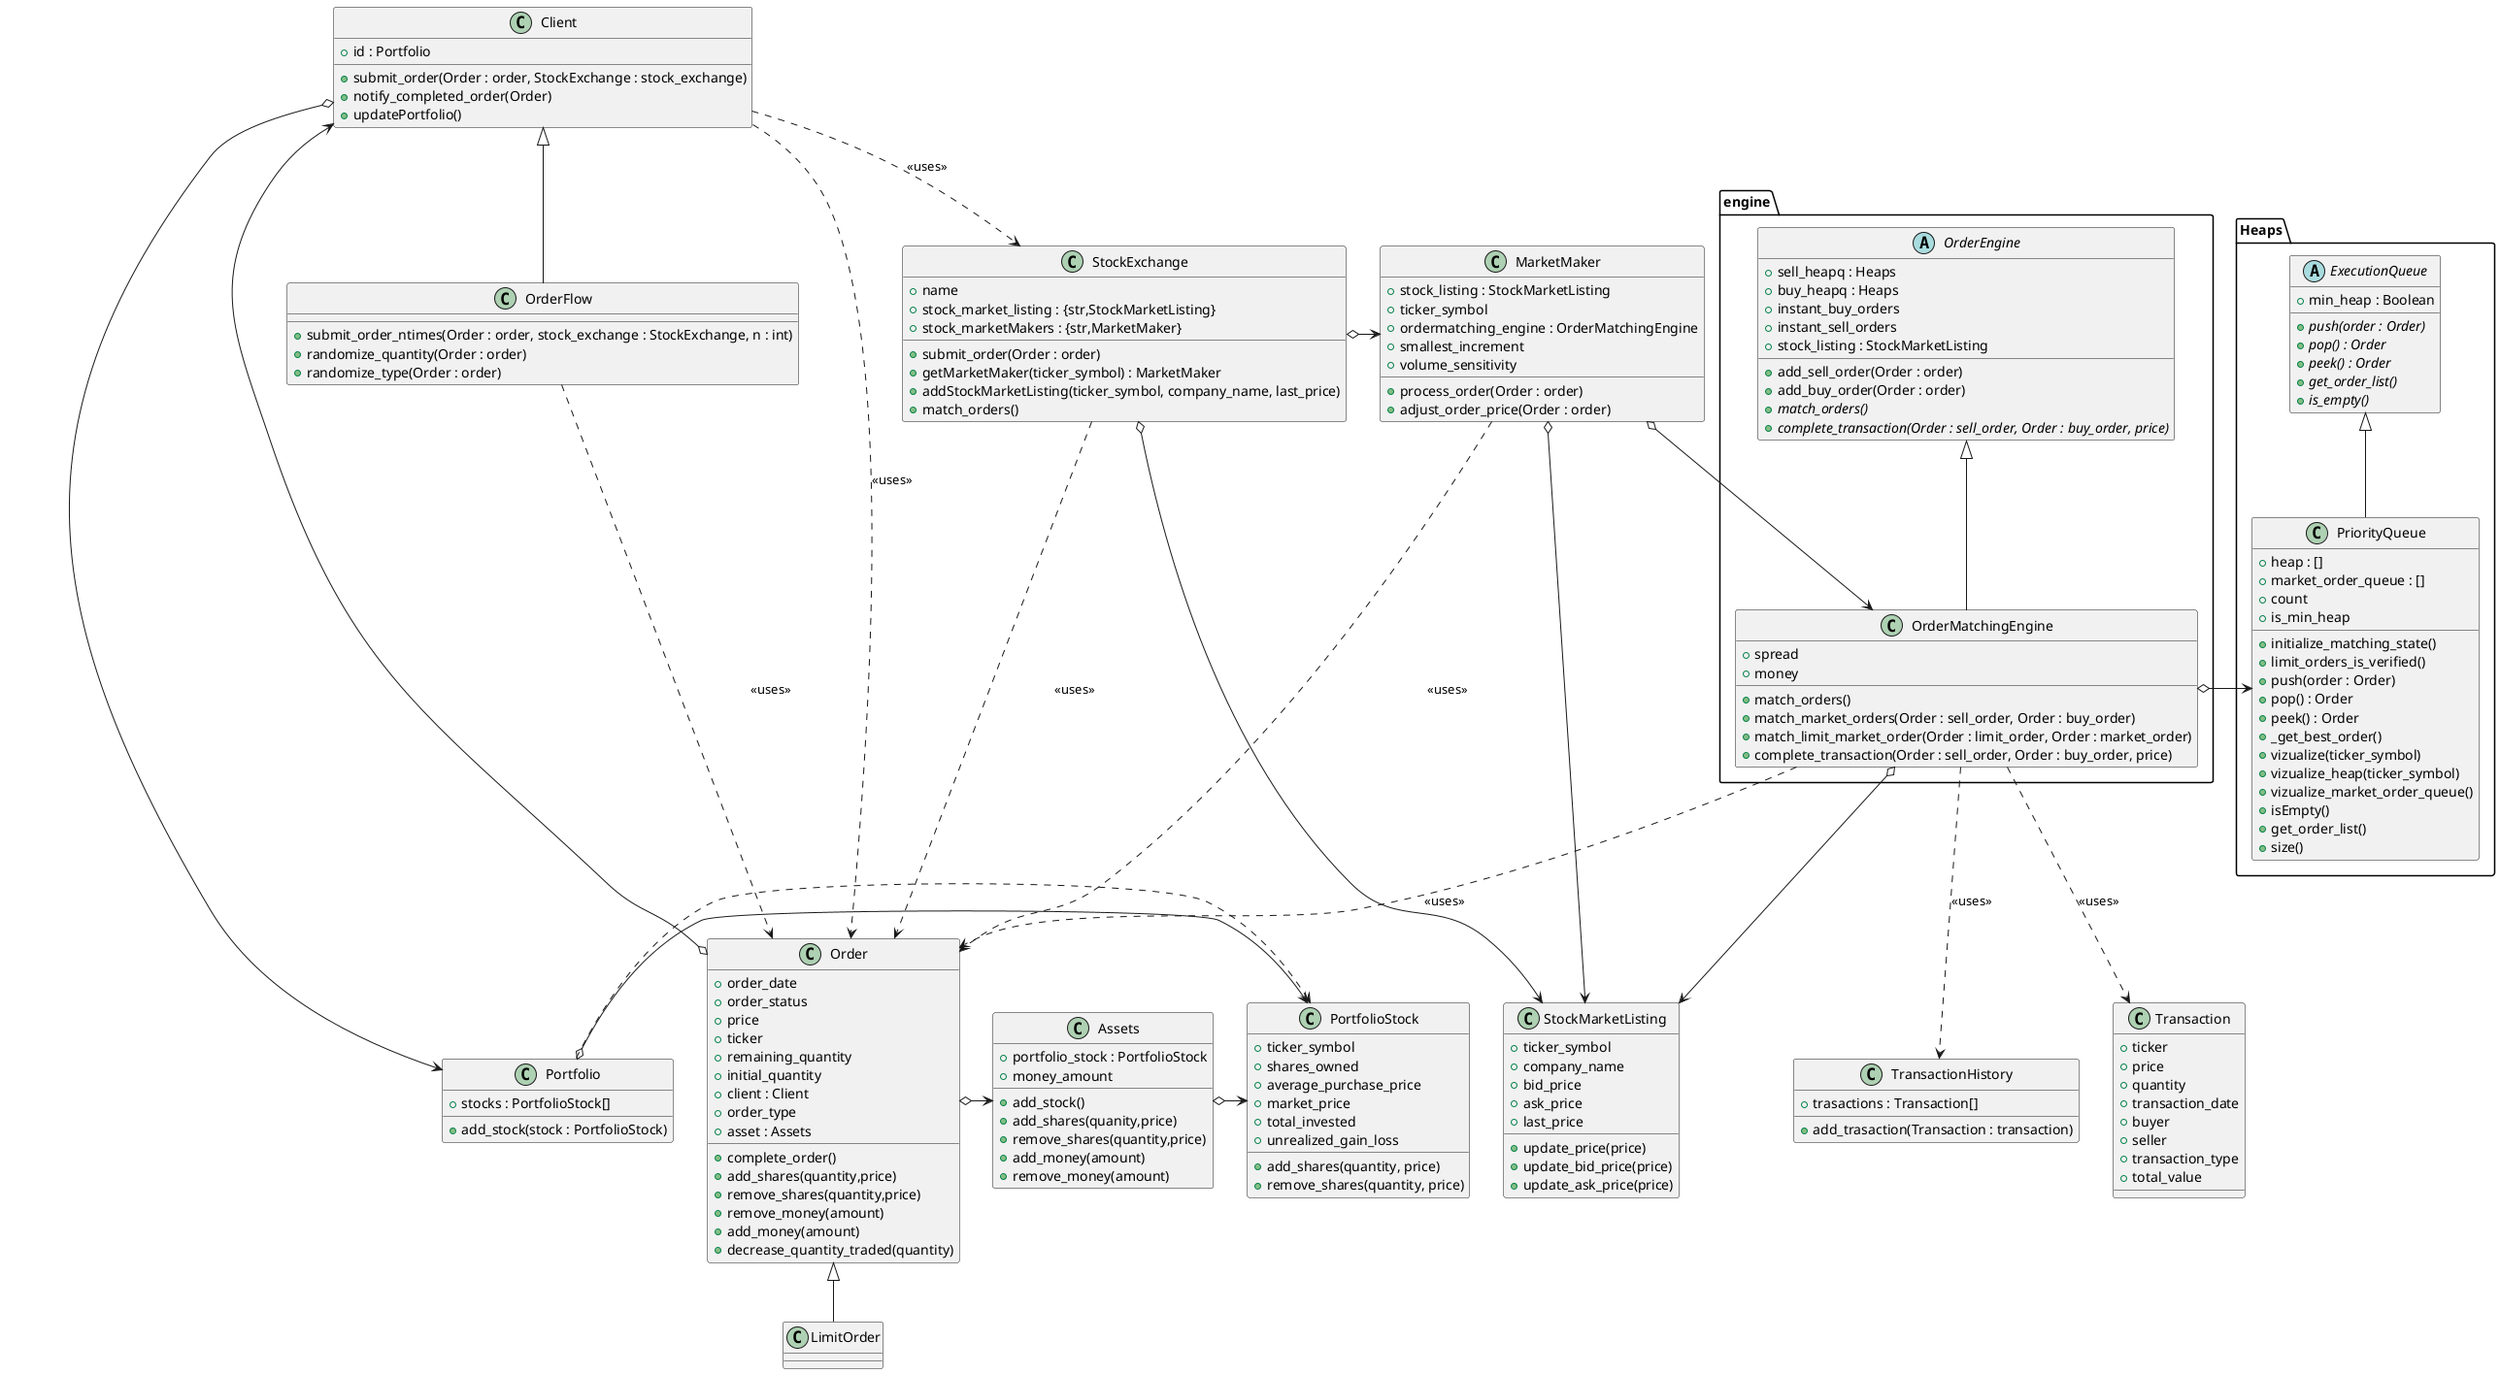 @startuml exchange_logic

class Client{
    + id : Portfolio
    +submit_order(Order : order, StockExchange : stock_exchange)
    +notify_completed_order(Order)
    +updatePortfolio()
}

class MarketMaker{
    + stock_listing : StockMarketListing
    + ticker_symbol
    + ordermatching_engine : OrderMatchingEngine
    + smallest_increment
    + volume_sensitivity 
    + process_order(Order : order)
    + adjust_order_price(Order : order)
}

class OrderFlow extends Client{
    + submit_order_ntimes(Order : order, stock_exchange : StockExchange, n : int)
    + randomize_quantity(Order : order)
    + randomize_type(Order : order)
}

package engine {



    abstract class OrderEngine{
        + sell_heapq : Heaps
        + buy_heapq : Heaps
        + instant_buy_orders
        + instant_sell_orders 
        + stock_listing : StockMarketListing
        + add_sell_order(Order : order)
        + add_buy_order(Order : order)
        + {abstract} match_orders()
        + {abstract} complete_transaction(Order : sell_order, Order : buy_order, price)
    }

    class OrderMatchingEngine extends OrderEngine{
        + spread
        + money
        + match_orders()
        + match_market_orders(Order : sell_order, Order : buy_order)
        + match_limit_market_order(Order : limit_order, Order : market_order)
        + complete_transaction(Order : sell_order, Order : buy_order, price)

    }
}

class Assets{
    + portfolio_stock : PortfolioStock
    + money_amount 
    + add_stock()
    + add_shares(quanity,price)
    + remove_shares(quantity,price)
    + add_money(amount)
    + remove_money(amount)
}
package Heaps {
    abstract class ExecutionQueue{
    + min_heap : Boolean
    + {abstract} push(order : Order)
    + {abstract} pop() : Order
    + {abstract} peek() : Order 
    + {abstract} get_order_list()
    + {abstract} is_empty()

    }

    class PriorityQueue extends ExecutionQueue{
        + heap : []
        + market_order_queue : []
        + count 
        + is_min_heap
        + initialize_matching_state()
        + limit_orders_is_verified()
        + push(order : Order)
        + pop() : Order
        + peek() : Order
        + _get_best_order()
        + vizualize(ticker_symbol)
        + vizualize_heap(ticker_symbol)
        + vizualize_market_order_queue()
        + isEmpty()
        + get_order_list()
        + size()
    }
}


class LimitOrder extends Order{

}



class PortfolioStock{
    + ticker_symbol
    + shares_owned
    + average_purchase_price
    + market_price
    + total_invested
    + unrealized_gain_loss
    + add_shares(quantity, price)
    + remove_shares(quantity, price)

}

class Portfolio{
    + stocks : PortfolioStock[]
    + add_stock(stock : PortfolioStock)
}

class StockExchange{
    + name 
    + stock_market_listing : {str,StockMarketListing}
    + stock_marketMakers : {str,MarketMaker}
    + submit_order(Order : order)
    + getMarketMaker(ticker_symbol) : MarketMaker
    + addStockMarketListing(ticker_symbol, company_name, last_price)
    + match_orders()
}

class StockMarketListing{
    + ticker_symbol
    + company_name
    + bid_price
    + ask_price
    + last_price
    + update_price(price)
    + update_bid_price(price)
    + update_ask_price(price)
}

class Transaction{
    + ticker
    + price 
    + quantity
    + transaction_date
    + buyer 
    + seller 
    + transaction_type
    + total_value 
}

class TransactionHistory{
    + trasactions : Transaction[]
    + add_trasaction(Transaction : transaction)
}



class Order{
    + order_date
    + order_status
    + price
    + ticker
    + remaining_quantity
    + initial_quantity
    + client : Client
    + order_type 
    + asset : Assets 
    + complete_order()
    + add_shares(quantity,price)
    + remove_shares(quantity,price)
    + remove_money(amount)
    + add_money(amount)
    + decrease_quantity_traded(quantity)

}



Assets o-> PortfolioStock 

Client ..> StockExchange : <<uses>>
Client ..> Order : <<uses>>
Client o-> Portfolio

MarketMaker o--> OrderMatchingEngine
MarketMaker o-> StockMarketListing
MarketMaker ..> Order : <<uses>>

OrderFlow ..> Order : <<uses>>

OrderMatchingEngine o-> PriorityQueue
OrderMatchingEngine o--> StockMarketListing
OrderMatchingEngine ..> Order : <<uses>>
OrderMatchingEngine ..> Transaction : <<uses>> 
OrderMatchingEngine ..> TransactionHistory : <<uses>>

Order o-> Client
Order o-> Assets

Portfolio o-> PortfolioStock
Portfolio ..> PortfolioStock

StockExchange o-> StockMarketListing
StockExchange o-> MarketMaker
StockExchange ..> Order : <<uses>>



@enduml